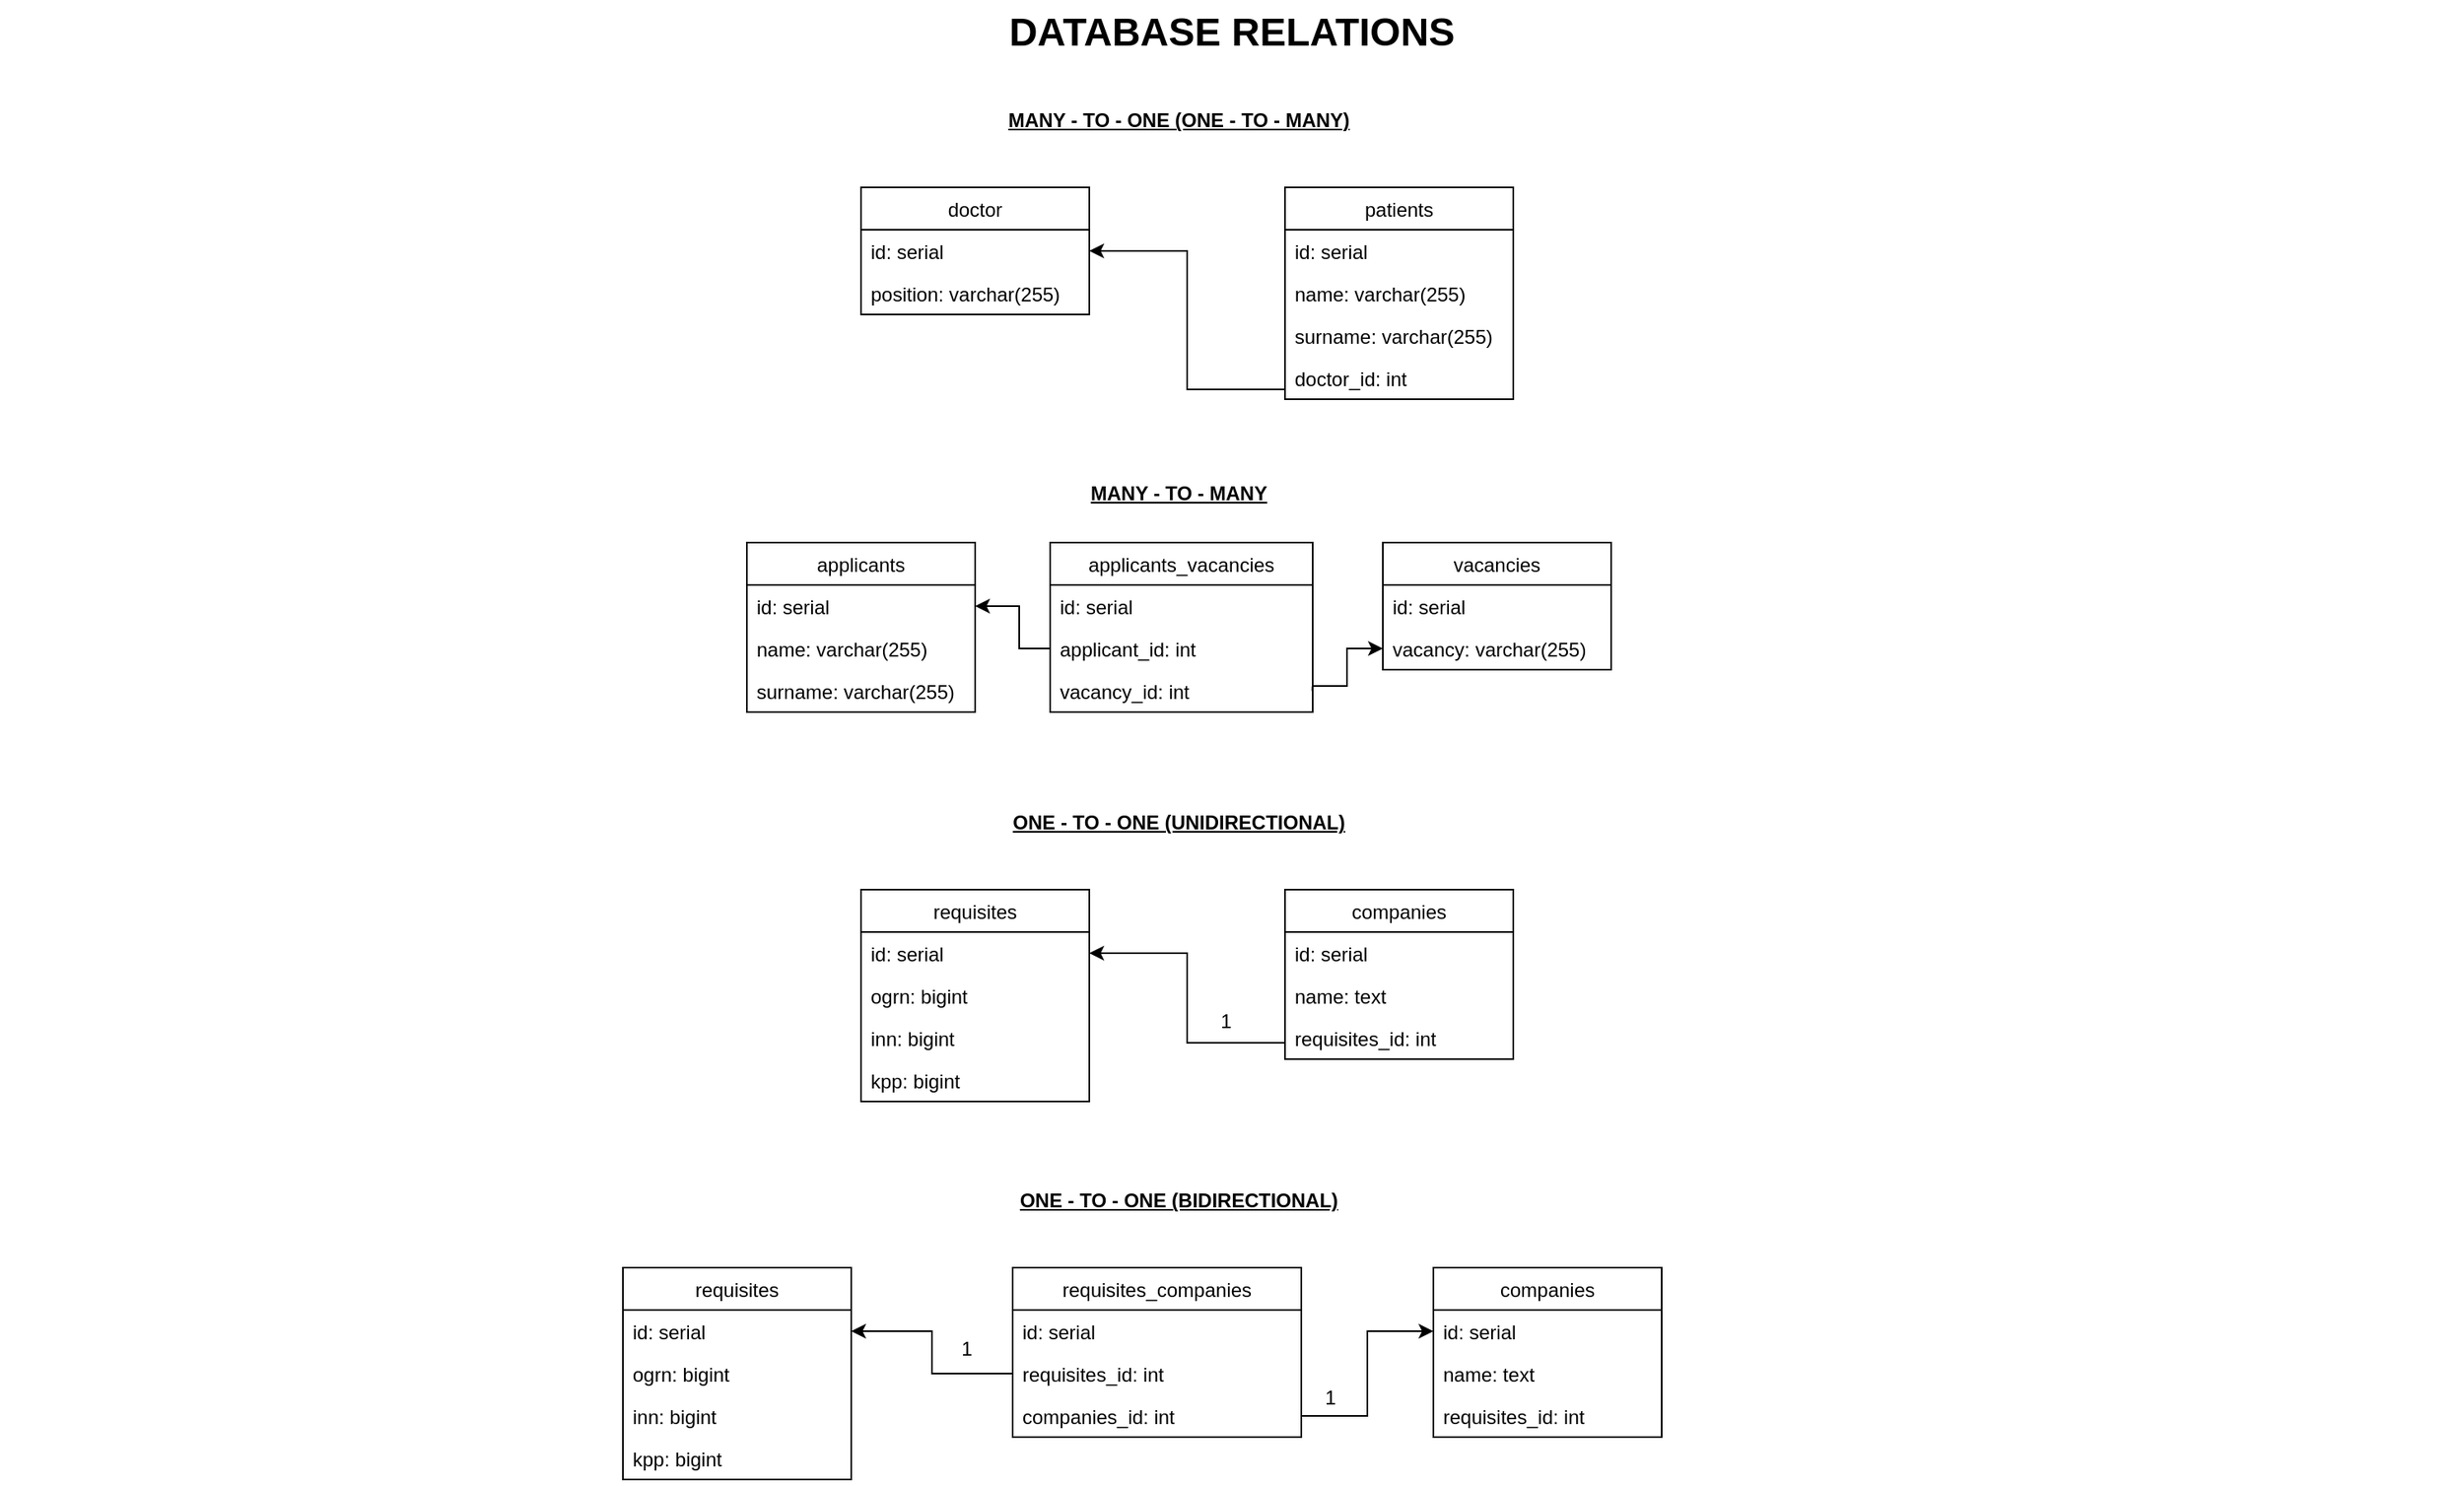 <mxfile version="20.4.1" type="device"><diagram name="Page-1" id="929967ad-93f9-6ef4-fab6-5d389245f69c"><mxGraphModel dx="1662" dy="743" grid="0" gridSize="10" guides="1" tooltips="1" connect="1" arrows="1" fold="1" page="1" pageScale="1.5" pageWidth="1169" pageHeight="826" background="none" math="0" shadow="0"><root><mxCell id="0" style=";html=1;"/><mxCell id="1" style=";html=1;" parent="0"/><mxCell id="1672d66443f91eb5-23" value="DATABASE RELATIONS" style="text;strokeColor=none;fillColor=none;html=1;fontSize=24;fontStyle=1;verticalAlign=middle;align=center;" parent="1" vertex="1"><mxGeometry x="122" y="160" width="1510" height="40" as="geometry"/></mxCell><mxCell id="rL9tpfaHO5yrpmSY-84i-18" value="" style="edgeStyle=orthogonalEdgeStyle;rounded=0;orthogonalLoop=1;jettySize=auto;html=1;exitX=0;exitY=0.5;exitDx=0;exitDy=0;entryX=1;entryY=0.5;entryDx=0;entryDy=0;" parent="1" source="rL9tpfaHO5yrpmSY-84i-13" target="rL9tpfaHO5yrpmSY-84i-15" edge="1"><mxGeometry relative="1" as="geometry"><Array as="points"><mxPoint x="910" y="399"/><mxPoint x="850" y="399"/><mxPoint x="850" y="314"/></Array></mxGeometry></mxCell><mxCell id="rL9tpfaHO5yrpmSY-84i-10" value="patients" style="swimlane;fontStyle=0;childLayout=stackLayout;horizontal=1;startSize=26;fillColor=none;horizontalStack=0;resizeParent=1;resizeParentMax=0;resizeLast=0;collapsible=1;marginBottom=0;" parent="1" vertex="1"><mxGeometry x="910" y="275" width="140" height="130" as="geometry"/></mxCell><mxCell id="rL9tpfaHO5yrpmSY-84i-12" value="id: serial" style="text;strokeColor=none;fillColor=none;align=left;verticalAlign=top;spacingLeft=4;spacingRight=4;overflow=hidden;rotatable=0;points=[[0,0.5],[1,0.5]];portConstraint=eastwest;" parent="rL9tpfaHO5yrpmSY-84i-10" vertex="1"><mxGeometry y="26" width="140" height="26" as="geometry"/></mxCell><mxCell id="rL9tpfaHO5yrpmSY-84i-13" value="name: varchar(255)" style="text;strokeColor=none;fillColor=none;align=left;verticalAlign=top;spacingLeft=4;spacingRight=4;overflow=hidden;rotatable=0;points=[[0,0.5],[1,0.5]];portConstraint=eastwest;" parent="rL9tpfaHO5yrpmSY-84i-10" vertex="1"><mxGeometry y="52" width="140" height="26" as="geometry"/></mxCell><mxCell id="rL9tpfaHO5yrpmSY-84i-11" value="surname: varchar(255)" style="text;strokeColor=none;fillColor=none;align=left;verticalAlign=top;spacingLeft=4;spacingRight=4;overflow=hidden;rotatable=0;points=[[0,0.5],[1,0.5]];portConstraint=eastwest;" parent="rL9tpfaHO5yrpmSY-84i-10" vertex="1"><mxGeometry y="78" width="140" height="26" as="geometry"/></mxCell><mxCell id="rL9tpfaHO5yrpmSY-84i-22" value="doctor_id: int" style="text;strokeColor=none;fillColor=none;align=left;verticalAlign=top;spacingLeft=4;spacingRight=4;overflow=hidden;rotatable=0;points=[[0,0.5],[1,0.5]];portConstraint=eastwest;" parent="rL9tpfaHO5yrpmSY-84i-10" vertex="1"><mxGeometry y="104" width="140" height="26" as="geometry"/></mxCell><mxCell id="rL9tpfaHO5yrpmSY-84i-14" value="doctor" style="swimlane;fontStyle=0;childLayout=stackLayout;horizontal=1;startSize=26;fillColor=none;horizontalStack=0;resizeParent=1;resizeParentMax=0;resizeLast=0;collapsible=1;marginBottom=0;" parent="1" vertex="1"><mxGeometry x="650" y="275" width="140" height="78" as="geometry"><mxRectangle x="650" y="516" width="70" height="30" as="alternateBounds"/></mxGeometry></mxCell><mxCell id="rL9tpfaHO5yrpmSY-84i-15" value="id: serial" style="text;strokeColor=none;fillColor=none;align=left;verticalAlign=top;spacingLeft=4;spacingRight=4;overflow=hidden;rotatable=0;points=[[0,0.5],[1,0.5]];portConstraint=eastwest;" parent="rL9tpfaHO5yrpmSY-84i-14" vertex="1"><mxGeometry y="26" width="140" height="26" as="geometry"/></mxCell><mxCell id="rL9tpfaHO5yrpmSY-84i-16" value="position: varchar(255)" style="text;strokeColor=none;fillColor=none;align=left;verticalAlign=top;spacingLeft=4;spacingRight=4;overflow=hidden;rotatable=0;points=[[0,0.5],[1,0.5]];portConstraint=eastwest;" parent="rL9tpfaHO5yrpmSY-84i-14" vertex="1"><mxGeometry y="52" width="140" height="26" as="geometry"/></mxCell><mxCell id="rL9tpfaHO5yrpmSY-84i-23" value="MANY - TO - ONE (ONE - TO - MANY)" style="text;html=1;strokeColor=none;fillColor=none;align=center;verticalAlign=middle;whiteSpace=wrap;rounded=0;fontStyle=5" parent="1" vertex="1"><mxGeometry x="730" y="219" width="230" height="30" as="geometry"/></mxCell><mxCell id="rL9tpfaHO5yrpmSY-84i-24" value="" style="edgeStyle=orthogonalEdgeStyle;rounded=0;orthogonalLoop=1;jettySize=auto;html=1;exitX=0;exitY=0.5;exitDx=0;exitDy=0;entryX=1;entryY=0.5;entryDx=0;entryDy=0;" parent="1" source="rL9tpfaHO5yrpmSY-84i-27" target="rL9tpfaHO5yrpmSY-84i-31" edge="1"><mxGeometry relative="1" as="geometry"><Array as="points"><mxPoint x="747" y="558"/><mxPoint x="747" y="532"/></Array></mxGeometry></mxCell><mxCell id="rL9tpfaHO5yrpmSY-84i-25" value="applicants_vacancies" style="swimlane;fontStyle=0;childLayout=stackLayout;horizontal=1;startSize=26;fillColor=none;horizontalStack=0;resizeParent=1;resizeParentMax=0;resizeLast=0;collapsible=1;marginBottom=0;" parent="1" vertex="1"><mxGeometry x="766" y="493" width="161" height="104" as="geometry"/></mxCell><mxCell id="rL9tpfaHO5yrpmSY-84i-26" value="id: serial" style="text;strokeColor=none;fillColor=none;align=left;verticalAlign=top;spacingLeft=4;spacingRight=4;overflow=hidden;rotatable=0;points=[[0,0.5],[1,0.5]];portConstraint=eastwest;" parent="rL9tpfaHO5yrpmSY-84i-25" vertex="1"><mxGeometry y="26" width="161" height="26" as="geometry"/></mxCell><mxCell id="rL9tpfaHO5yrpmSY-84i-27" value="applicant_id: int" style="text;strokeColor=none;fillColor=none;align=left;verticalAlign=top;spacingLeft=4;spacingRight=4;overflow=hidden;rotatable=0;points=[[0,0.5],[1,0.5]];portConstraint=eastwest;" parent="rL9tpfaHO5yrpmSY-84i-25" vertex="1"><mxGeometry y="52" width="161" height="26" as="geometry"/></mxCell><mxCell id="rL9tpfaHO5yrpmSY-84i-28" value="vacancy_id: int" style="text;strokeColor=none;fillColor=none;align=left;verticalAlign=top;spacingLeft=4;spacingRight=4;overflow=hidden;rotatable=0;points=[[0,0.5],[1,0.5]];portConstraint=eastwest;" parent="rL9tpfaHO5yrpmSY-84i-25" vertex="1"><mxGeometry y="78" width="161" height="26" as="geometry"/></mxCell><mxCell id="rL9tpfaHO5yrpmSY-84i-30" value="applicants" style="swimlane;fontStyle=0;childLayout=stackLayout;horizontal=1;startSize=26;fillColor=none;horizontalStack=0;resizeParent=1;resizeParentMax=0;resizeLast=0;collapsible=1;marginBottom=0;" parent="1" vertex="1"><mxGeometry x="580" y="493" width="140" height="104" as="geometry"><mxRectangle x="650" y="516" width="70" height="30" as="alternateBounds"/></mxGeometry></mxCell><mxCell id="rL9tpfaHO5yrpmSY-84i-31" value="id: serial" style="text;strokeColor=none;fillColor=none;align=left;verticalAlign=top;spacingLeft=4;spacingRight=4;overflow=hidden;rotatable=0;points=[[0,0.5],[1,0.5]];portConstraint=eastwest;" parent="rL9tpfaHO5yrpmSY-84i-30" vertex="1"><mxGeometry y="26" width="140" height="26" as="geometry"/></mxCell><mxCell id="rL9tpfaHO5yrpmSY-84i-32" value="name: varchar(255)" style="text;strokeColor=none;fillColor=none;align=left;verticalAlign=top;spacingLeft=4;spacingRight=4;overflow=hidden;rotatable=0;points=[[0,0.5],[1,0.5]];portConstraint=eastwest;" parent="rL9tpfaHO5yrpmSY-84i-30" vertex="1"><mxGeometry y="52" width="140" height="26" as="geometry"/></mxCell><mxCell id="rL9tpfaHO5yrpmSY-84i-34" value="surname: varchar(255)" style="text;strokeColor=none;fillColor=none;align=left;verticalAlign=top;spacingLeft=4;spacingRight=4;overflow=hidden;rotatable=0;points=[[0,0.5],[1,0.5]];portConstraint=eastwest;" parent="rL9tpfaHO5yrpmSY-84i-30" vertex="1"><mxGeometry y="78" width="140" height="26" as="geometry"/></mxCell><mxCell id="rL9tpfaHO5yrpmSY-84i-33" value="MANY - TO - MANY" style="text;html=1;strokeColor=none;fillColor=none;align=center;verticalAlign=middle;whiteSpace=wrap;rounded=0;fontStyle=5" parent="1" vertex="1"><mxGeometry x="730" y="448" width="230" height="30" as="geometry"/></mxCell><mxCell id="rL9tpfaHO5yrpmSY-84i-36" value="vacancies" style="swimlane;fontStyle=0;childLayout=stackLayout;horizontal=1;startSize=26;fillColor=none;horizontalStack=0;resizeParent=1;resizeParentMax=0;resizeLast=0;collapsible=1;marginBottom=0;" parent="1" vertex="1"><mxGeometry x="970" y="493" width="140" height="78" as="geometry"><mxRectangle x="650" y="516" width="70" height="30" as="alternateBounds"/></mxGeometry></mxCell><mxCell id="rL9tpfaHO5yrpmSY-84i-37" value="id: serial" style="text;strokeColor=none;fillColor=none;align=left;verticalAlign=top;spacingLeft=4;spacingRight=4;overflow=hidden;rotatable=0;points=[[0,0.5],[1,0.5]];portConstraint=eastwest;" parent="rL9tpfaHO5yrpmSY-84i-36" vertex="1"><mxGeometry y="26" width="140" height="26" as="geometry"/></mxCell><mxCell id="rL9tpfaHO5yrpmSY-84i-38" value="vacancy: varchar(255)" style="text;strokeColor=none;fillColor=none;align=left;verticalAlign=top;spacingLeft=4;spacingRight=4;overflow=hidden;rotatable=0;points=[[0,0.5],[1,0.5]];portConstraint=eastwest;" parent="rL9tpfaHO5yrpmSY-84i-36" vertex="1"><mxGeometry y="52" width="140" height="26" as="geometry"/></mxCell><mxCell id="rL9tpfaHO5yrpmSY-84i-40" style="edgeStyle=orthogonalEdgeStyle;rounded=0;orthogonalLoop=1;jettySize=auto;html=1;entryX=0;entryY=0.5;entryDx=0;entryDy=0;exitX=0.999;exitY=0.396;exitDx=0;exitDy=0;exitPerimeter=0;" parent="1" source="rL9tpfaHO5yrpmSY-84i-28" target="rL9tpfaHO5yrpmSY-84i-38" edge="1"><mxGeometry relative="1" as="geometry"><mxPoint x="925" y="584" as="sourcePoint"/><Array as="points"><mxPoint x="927" y="584"/><mxPoint x="927" y="581"/><mxPoint x="948" y="581"/><mxPoint x="948" y="558"/></Array></mxGeometry></mxCell><mxCell id="rL9tpfaHO5yrpmSY-84i-41" value="" style="edgeStyle=orthogonalEdgeStyle;rounded=0;orthogonalLoop=1;jettySize=auto;html=1;exitX=0;exitY=0.5;exitDx=0;exitDy=0;entryX=1;entryY=0.5;entryDx=0;entryDy=0;" parent="1" source="rL9tpfaHO5yrpmSY-84i-45" target="rL9tpfaHO5yrpmSY-84i-48" edge="1"><mxGeometry relative="1" as="geometry"><mxPoint x="909.72" y="826.614" as="sourcePoint"/><Array as="points"><mxPoint x="910" y="800"/><mxPoint x="850" y="800"/><mxPoint x="850" y="745"/></Array></mxGeometry></mxCell><mxCell id="rL9tpfaHO5yrpmSY-84i-42" value="companies" style="swimlane;fontStyle=0;childLayout=stackLayout;horizontal=1;startSize=26;fillColor=none;horizontalStack=0;resizeParent=1;resizeParentMax=0;resizeLast=0;collapsible=1;marginBottom=0;" parent="1" vertex="1"><mxGeometry x="910" y="706" width="140" height="104" as="geometry"/></mxCell><mxCell id="rL9tpfaHO5yrpmSY-84i-43" value="id: serial" style="text;strokeColor=none;fillColor=none;align=left;verticalAlign=top;spacingLeft=4;spacingRight=4;overflow=hidden;rotatable=0;points=[[0,0.5],[1,0.5]];portConstraint=eastwest;" parent="rL9tpfaHO5yrpmSY-84i-42" vertex="1"><mxGeometry y="26" width="140" height="26" as="geometry"/></mxCell><mxCell id="rL9tpfaHO5yrpmSY-84i-44" value="name: text" style="text;strokeColor=none;fillColor=none;align=left;verticalAlign=top;spacingLeft=4;spacingRight=4;overflow=hidden;rotatable=0;points=[[0,0.5],[1,0.5]];portConstraint=eastwest;" parent="rL9tpfaHO5yrpmSY-84i-42" vertex="1"><mxGeometry y="52" width="140" height="26" as="geometry"/></mxCell><mxCell id="rL9tpfaHO5yrpmSY-84i-45" value="requisites_id: int" style="text;strokeColor=none;fillColor=none;align=left;verticalAlign=top;spacingLeft=4;spacingRight=4;overflow=hidden;rotatable=0;points=[[0,0.5],[1,0.5]];portConstraint=eastwest;" parent="rL9tpfaHO5yrpmSY-84i-42" vertex="1"><mxGeometry y="78" width="140" height="26" as="geometry"/></mxCell><mxCell id="rL9tpfaHO5yrpmSY-84i-47" value="requisites" style="swimlane;fontStyle=0;childLayout=stackLayout;horizontal=1;startSize=26;fillColor=none;horizontalStack=0;resizeParent=1;resizeParentMax=0;resizeLast=0;collapsible=1;marginBottom=0;" parent="1" vertex="1"><mxGeometry x="650" y="706" width="140" height="130" as="geometry"><mxRectangle x="650" y="516" width="70" height="30" as="alternateBounds"/></mxGeometry></mxCell><mxCell id="rL9tpfaHO5yrpmSY-84i-48" value="id: serial" style="text;strokeColor=none;fillColor=none;align=left;verticalAlign=top;spacingLeft=4;spacingRight=4;overflow=hidden;rotatable=0;points=[[0,0.5],[1,0.5]];portConstraint=eastwest;" parent="rL9tpfaHO5yrpmSY-84i-47" vertex="1"><mxGeometry y="26" width="140" height="26" as="geometry"/></mxCell><mxCell id="rL9tpfaHO5yrpmSY-84i-49" value="ogrn: bigint" style="text;strokeColor=none;fillColor=none;align=left;verticalAlign=top;spacingLeft=4;spacingRight=4;overflow=hidden;rotatable=0;points=[[0,0.5],[1,0.5]];portConstraint=eastwest;" parent="rL9tpfaHO5yrpmSY-84i-47" vertex="1"><mxGeometry y="52" width="140" height="26" as="geometry"/></mxCell><mxCell id="rL9tpfaHO5yrpmSY-84i-51" value="inn: bigint" style="text;strokeColor=none;fillColor=none;align=left;verticalAlign=top;spacingLeft=4;spacingRight=4;overflow=hidden;rotatable=0;points=[[0,0.5],[1,0.5]];portConstraint=eastwest;" parent="rL9tpfaHO5yrpmSY-84i-47" vertex="1"><mxGeometry y="78" width="140" height="26" as="geometry"/></mxCell><mxCell id="rL9tpfaHO5yrpmSY-84i-52" value="kpp: bigint" style="text;strokeColor=none;fillColor=none;align=left;verticalAlign=top;spacingLeft=4;spacingRight=4;overflow=hidden;rotatable=0;points=[[0,0.5],[1,0.5]];portConstraint=eastwest;" parent="rL9tpfaHO5yrpmSY-84i-47" vertex="1"><mxGeometry y="104" width="140" height="26" as="geometry"/></mxCell><mxCell id="rL9tpfaHO5yrpmSY-84i-50" value="ONE - TO - ONE (UNIDIRECTIONAL)" style="text;html=1;strokeColor=none;fillColor=none;align=center;verticalAlign=middle;whiteSpace=wrap;rounded=0;fontStyle=5" parent="1" vertex="1"><mxGeometry x="730" y="650" width="230" height="30" as="geometry"/></mxCell><mxCell id="rL9tpfaHO5yrpmSY-84i-54" value="companies" style="swimlane;fontStyle=0;childLayout=stackLayout;horizontal=1;startSize=26;fillColor=none;horizontalStack=0;resizeParent=1;resizeParentMax=0;resizeLast=0;collapsible=1;marginBottom=0;" parent="1" vertex="1"><mxGeometry x="1001" y="938" width="140" height="104" as="geometry"/></mxCell><mxCell id="rL9tpfaHO5yrpmSY-84i-55" value="id: serial" style="text;strokeColor=none;fillColor=none;align=left;verticalAlign=top;spacingLeft=4;spacingRight=4;overflow=hidden;rotatable=0;points=[[0,0.5],[1,0.5]];portConstraint=eastwest;" parent="rL9tpfaHO5yrpmSY-84i-54" vertex="1"><mxGeometry y="26" width="140" height="26" as="geometry"/></mxCell><mxCell id="rL9tpfaHO5yrpmSY-84i-56" value="name: text" style="text;strokeColor=none;fillColor=none;align=left;verticalAlign=top;spacingLeft=4;spacingRight=4;overflow=hidden;rotatable=0;points=[[0,0.5],[1,0.5]];portConstraint=eastwest;" parent="rL9tpfaHO5yrpmSY-84i-54" vertex="1"><mxGeometry y="52" width="140" height="26" as="geometry"/></mxCell><mxCell id="rL9tpfaHO5yrpmSY-84i-57" value="requisites_id: int" style="text;strokeColor=none;fillColor=none;align=left;verticalAlign=top;spacingLeft=4;spacingRight=4;overflow=hidden;rotatable=0;points=[[0,0.5],[1,0.5]];portConstraint=eastwest;" parent="rL9tpfaHO5yrpmSY-84i-54" vertex="1"><mxGeometry y="78" width="140" height="26" as="geometry"/></mxCell><mxCell id="rL9tpfaHO5yrpmSY-84i-58" value="requisites" style="swimlane;fontStyle=0;childLayout=stackLayout;horizontal=1;startSize=26;fillColor=none;horizontalStack=0;resizeParent=1;resizeParentMax=0;resizeLast=0;collapsible=1;marginBottom=0;" parent="1" vertex="1"><mxGeometry x="504" y="938" width="140" height="130" as="geometry"><mxRectangle x="650" y="516" width="70" height="30" as="alternateBounds"/></mxGeometry></mxCell><mxCell id="rL9tpfaHO5yrpmSY-84i-59" value="id: serial" style="text;strokeColor=none;fillColor=none;align=left;verticalAlign=top;spacingLeft=4;spacingRight=4;overflow=hidden;rotatable=0;points=[[0,0.5],[1,0.5]];portConstraint=eastwest;" parent="rL9tpfaHO5yrpmSY-84i-58" vertex="1"><mxGeometry y="26" width="140" height="26" as="geometry"/></mxCell><mxCell id="rL9tpfaHO5yrpmSY-84i-60" value="ogrn: bigint" style="text;strokeColor=none;fillColor=none;align=left;verticalAlign=top;spacingLeft=4;spacingRight=4;overflow=hidden;rotatable=0;points=[[0,0.5],[1,0.5]];portConstraint=eastwest;" parent="rL9tpfaHO5yrpmSY-84i-58" vertex="1"><mxGeometry y="52" width="140" height="26" as="geometry"/></mxCell><mxCell id="rL9tpfaHO5yrpmSY-84i-61" value="inn: bigint" style="text;strokeColor=none;fillColor=none;align=left;verticalAlign=top;spacingLeft=4;spacingRight=4;overflow=hidden;rotatable=0;points=[[0,0.5],[1,0.5]];portConstraint=eastwest;" parent="rL9tpfaHO5yrpmSY-84i-58" vertex="1"><mxGeometry y="78" width="140" height="26" as="geometry"/></mxCell><mxCell id="rL9tpfaHO5yrpmSY-84i-62" value="kpp: bigint" style="text;strokeColor=none;fillColor=none;align=left;verticalAlign=top;spacingLeft=4;spacingRight=4;overflow=hidden;rotatable=0;points=[[0,0.5],[1,0.5]];portConstraint=eastwest;" parent="rL9tpfaHO5yrpmSY-84i-58" vertex="1"><mxGeometry y="104" width="140" height="26" as="geometry"/></mxCell><mxCell id="rL9tpfaHO5yrpmSY-84i-63" value="ONE - TO - ONE (BIDIRECTIONAL)" style="text;html=1;strokeColor=none;fillColor=none;align=center;verticalAlign=middle;whiteSpace=wrap;rounded=0;fontStyle=5" parent="1" vertex="1"><mxGeometry x="730" y="882" width="230" height="30" as="geometry"/></mxCell><mxCell id="rL9tpfaHO5yrpmSY-84i-64" value="requisites_companies" style="swimlane;fontStyle=0;childLayout=stackLayout;horizontal=1;startSize=26;fillColor=none;horizontalStack=0;resizeParent=1;resizeParentMax=0;resizeLast=0;collapsible=1;marginBottom=0;" parent="1" vertex="1"><mxGeometry x="743" y="938" width="177" height="104" as="geometry"><mxRectangle x="650" y="516" width="70" height="30" as="alternateBounds"/></mxGeometry></mxCell><mxCell id="rL9tpfaHO5yrpmSY-84i-65" value="id: serial" style="text;strokeColor=none;fillColor=none;align=left;verticalAlign=top;spacingLeft=4;spacingRight=4;overflow=hidden;rotatable=0;points=[[0,0.5],[1,0.5]];portConstraint=eastwest;" parent="rL9tpfaHO5yrpmSY-84i-64" vertex="1"><mxGeometry y="26" width="177" height="26" as="geometry"/></mxCell><mxCell id="rL9tpfaHO5yrpmSY-84i-66" value="requisites_id: int" style="text;strokeColor=none;fillColor=none;align=left;verticalAlign=top;spacingLeft=4;spacingRight=4;overflow=hidden;rotatable=0;points=[[0,0.5],[1,0.5]];portConstraint=eastwest;" parent="rL9tpfaHO5yrpmSY-84i-64" vertex="1"><mxGeometry y="52" width="177" height="26" as="geometry"/></mxCell><mxCell id="rL9tpfaHO5yrpmSY-84i-67" value="companies_id: int" style="text;strokeColor=none;fillColor=none;align=left;verticalAlign=top;spacingLeft=4;spacingRight=4;overflow=hidden;rotatable=0;points=[[0,0.5],[1,0.5]];portConstraint=eastwest;" parent="rL9tpfaHO5yrpmSY-84i-64" vertex="1"><mxGeometry y="78" width="177" height="26" as="geometry"/></mxCell><mxCell id="rL9tpfaHO5yrpmSY-84i-70" style="edgeStyle=orthogonalEdgeStyle;rounded=0;orthogonalLoop=1;jettySize=auto;html=1;entryX=1;entryY=0.5;entryDx=0;entryDy=0;" parent="1" source="rL9tpfaHO5yrpmSY-84i-66" target="rL9tpfaHO5yrpmSY-84i-59" edge="1"><mxGeometry relative="1" as="geometry"/></mxCell><mxCell id="rL9tpfaHO5yrpmSY-84i-71" style="edgeStyle=orthogonalEdgeStyle;rounded=0;orthogonalLoop=1;jettySize=auto;html=1;exitX=1;exitY=0.5;exitDx=0;exitDy=0;entryX=0;entryY=0.5;entryDx=0;entryDy=0;" parent="1" source="rL9tpfaHO5yrpmSY-84i-67" target="rL9tpfaHO5yrpmSY-84i-55" edge="1"><mxGeometry relative="1" as="geometry"/></mxCell><mxCell id="UZnTn4ZucUKye3DBMYVC-1" value="1" style="text;html=1;strokeColor=none;fillColor=none;align=center;verticalAlign=middle;whiteSpace=wrap;rounded=0;" vertex="1" parent="1"><mxGeometry x="844" y="772" width="60" height="30" as="geometry"/></mxCell><mxCell id="UZnTn4ZucUKye3DBMYVC-3" value="1" style="text;html=1;strokeColor=none;fillColor=none;align=center;verticalAlign=middle;whiteSpace=wrap;rounded=0;" vertex="1" parent="1"><mxGeometry x="685" y="973" width="60" height="30" as="geometry"/></mxCell><mxCell id="UZnTn4ZucUKye3DBMYVC-4" value="1" style="text;html=1;strokeColor=none;fillColor=none;align=center;verticalAlign=middle;whiteSpace=wrap;rounded=0;" vertex="1" parent="1"><mxGeometry x="908" y="1003" width="60" height="30" as="geometry"/></mxCell></root></mxGraphModel></diagram></mxfile>